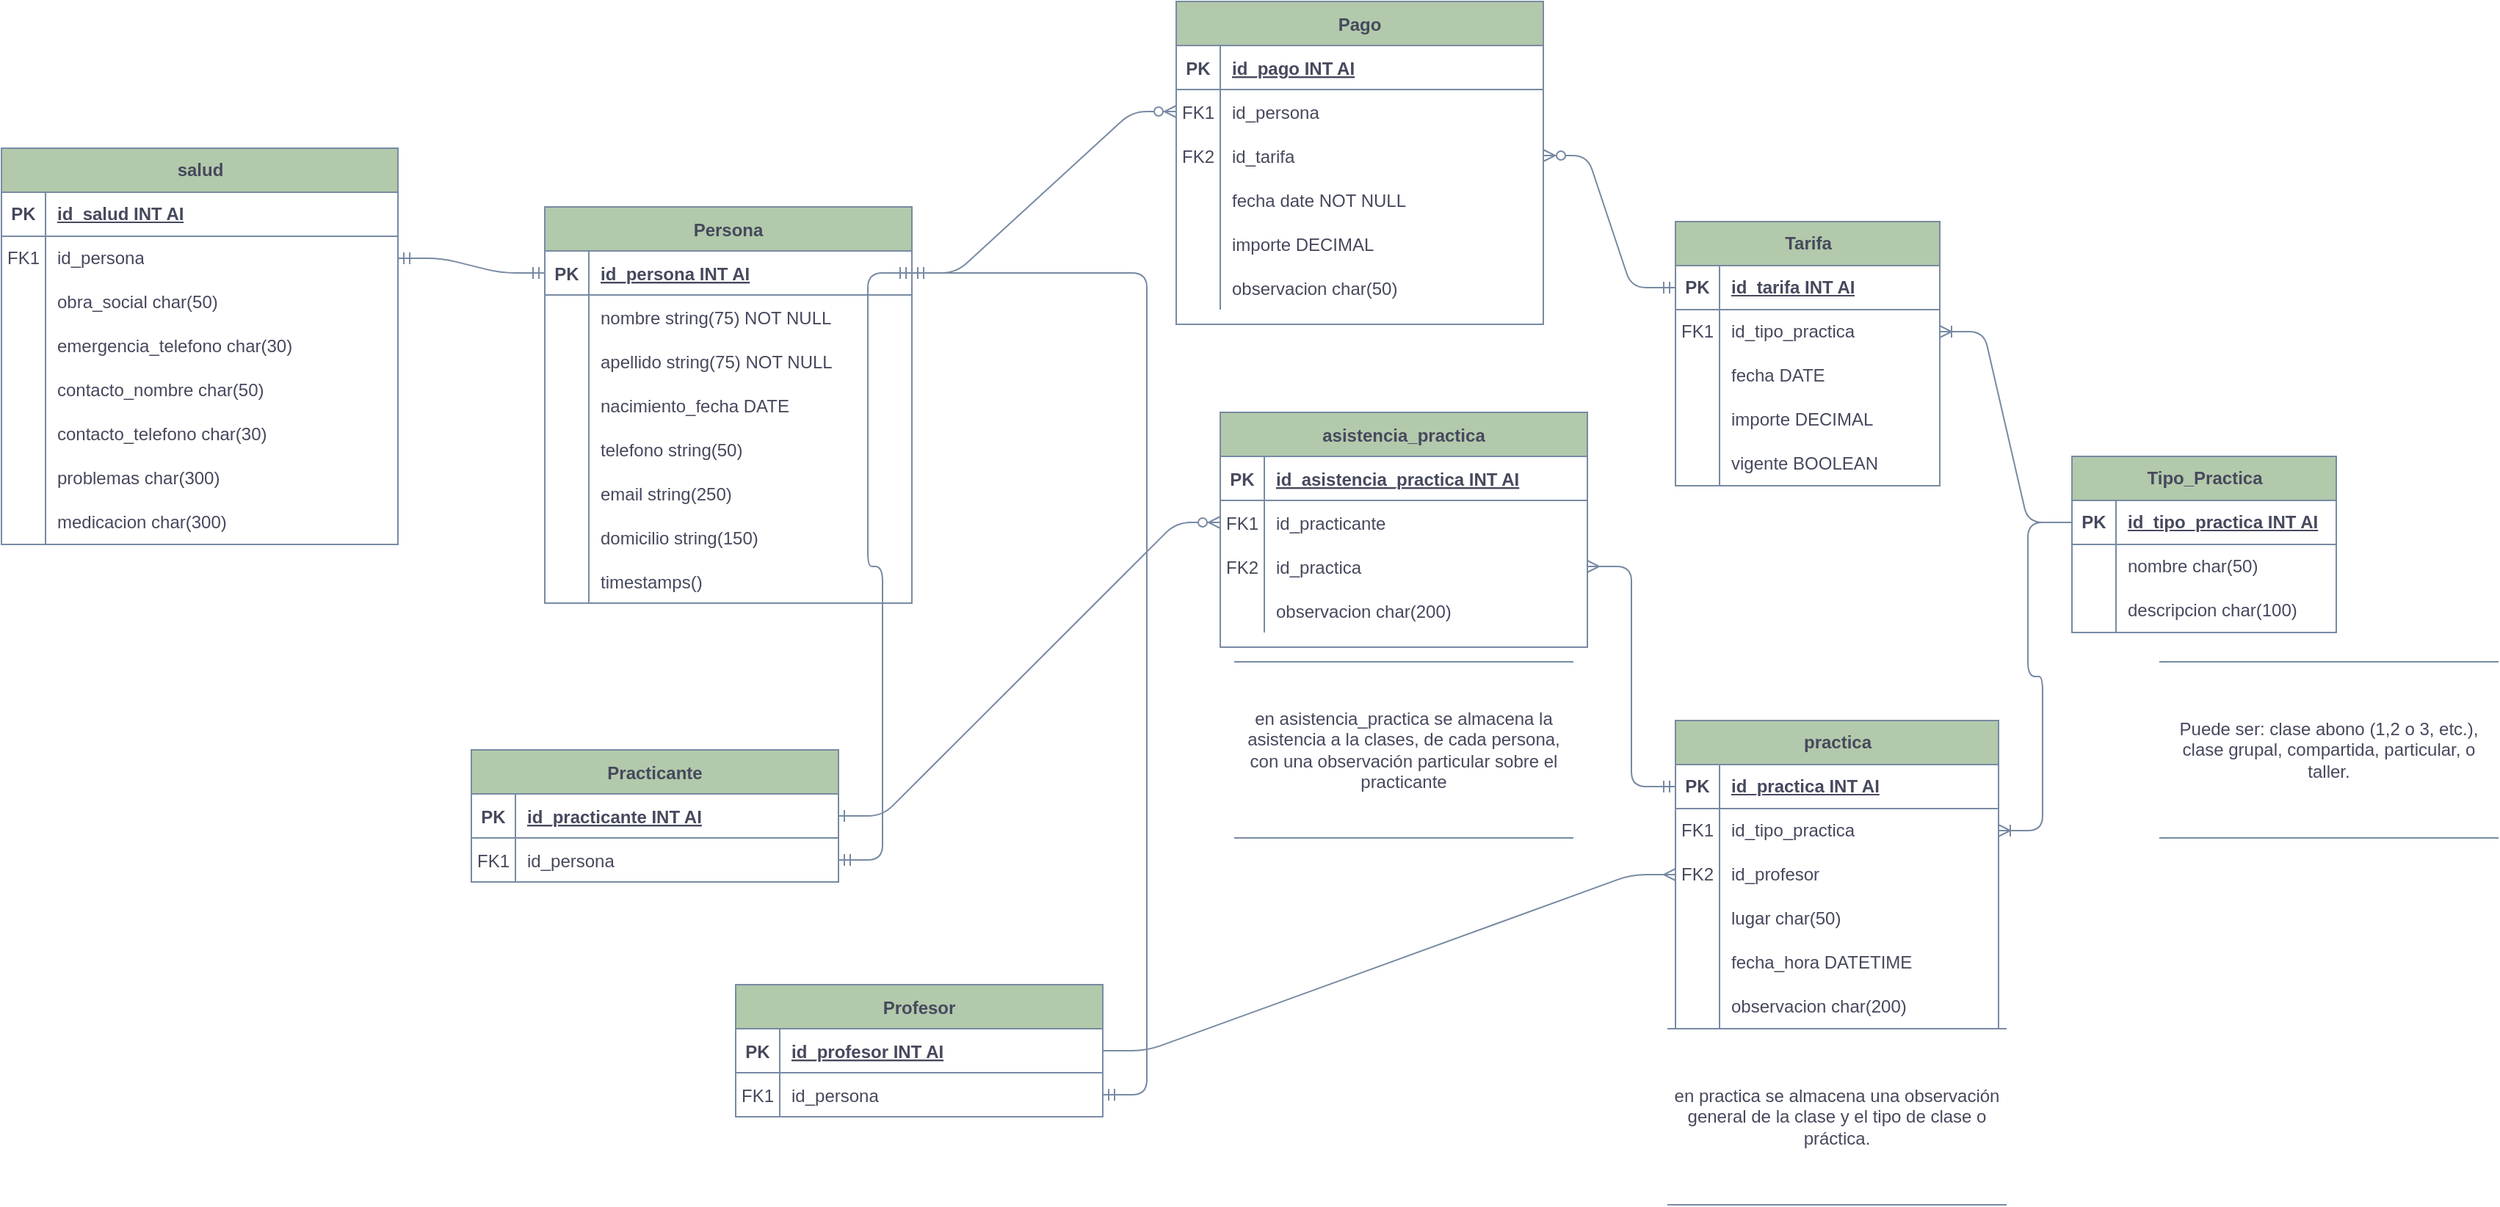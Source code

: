 <mxfile version="24.7.4">
  <diagram name="Page-1" id="lLLKsgshNtCd9Sgo1Aam">
    <mxGraphModel dx="794" dy="686" grid="1" gridSize="10" guides="1" tooltips="1" connect="1" arrows="1" fold="1" page="1" pageScale="1" pageWidth="827" pageHeight="1169" math="0" shadow="0">
      <root>
        <mxCell id="0" />
        <mxCell id="1" parent="0" />
        <mxCell id="zrgPgJ_Zq0FAFuLVfWA_-1" value="" style="edgeStyle=entityRelationEdgeStyle;endArrow=ERzeroToMany;startArrow=ERone;endFill=1;startFill=0;labelBackgroundColor=none;strokeColor=#788AA3;fontColor=default;" parent="1" source="zrgPgJ_Zq0FAFuLVfWA_-23" target="zrgPgJ_Zq0FAFuLVfWA_-7" edge="1">
          <mxGeometry width="100" height="100" relative="1" as="geometry">
            <mxPoint x="1040" y="730" as="sourcePoint" />
            <mxPoint x="1140" y="630" as="targetPoint" />
          </mxGeometry>
        </mxCell>
        <mxCell id="zrgPgJ_Zq0FAFuLVfWA_-2" value="" style="edgeStyle=entityRelationEdgeStyle;endArrow=ERzeroToMany;startArrow=ERone;endFill=1;startFill=0;exitX=1;exitY=0.5;exitDx=0;exitDy=0;entryX=0;entryY=0.5;entryDx=0;entryDy=0;labelBackgroundColor=none;strokeColor=#788AA3;fontColor=default;" parent="1" source="zrgPgJ_Zq0FAFuLVfWA_-136" target="zrgPgJ_Zq0FAFuLVfWA_-111" edge="1">
          <mxGeometry width="100" height="100" relative="1" as="geometry">
            <mxPoint x="1070" y="220" as="sourcePoint" />
            <mxPoint x="1160" y="215" as="targetPoint" />
          </mxGeometry>
        </mxCell>
        <mxCell id="zrgPgJ_Zq0FAFuLVfWA_-3" value="Pago" style="shape=table;startSize=30;container=1;collapsible=1;childLayout=tableLayout;fixedRows=1;rowLines=0;fontStyle=1;align=center;resizeLast=1;labelBackgroundColor=none;fillColor=#B2C9AB;strokeColor=#788AA3;fontColor=#46495D;" parent="1" vertex="1">
          <mxGeometry x="840" y="40" width="250" height="220" as="geometry" />
        </mxCell>
        <mxCell id="zrgPgJ_Zq0FAFuLVfWA_-4" value="" style="shape=partialRectangle;collapsible=0;dropTarget=0;pointerEvents=0;fillColor=none;points=[[0,0.5],[1,0.5]];portConstraint=eastwest;top=0;left=0;right=0;bottom=1;labelBackgroundColor=none;strokeColor=#788AA3;fontColor=#46495D;" parent="zrgPgJ_Zq0FAFuLVfWA_-3" vertex="1">
          <mxGeometry y="30" width="250" height="30" as="geometry" />
        </mxCell>
        <mxCell id="zrgPgJ_Zq0FAFuLVfWA_-5" value="PK" style="shape=partialRectangle;overflow=hidden;connectable=0;fillColor=none;top=0;left=0;bottom=0;right=0;fontStyle=1;labelBackgroundColor=none;strokeColor=#788AA3;fontColor=#46495D;" parent="zrgPgJ_Zq0FAFuLVfWA_-4" vertex="1">
          <mxGeometry width="30" height="30" as="geometry">
            <mxRectangle width="30" height="30" as="alternateBounds" />
          </mxGeometry>
        </mxCell>
        <mxCell id="zrgPgJ_Zq0FAFuLVfWA_-6" value="id_pago INT AI" style="shape=partialRectangle;overflow=hidden;connectable=0;fillColor=none;top=0;left=0;bottom=0;right=0;align=left;spacingLeft=6;fontStyle=5;labelBackgroundColor=none;strokeColor=#788AA3;fontColor=#46495D;" parent="zrgPgJ_Zq0FAFuLVfWA_-4" vertex="1">
          <mxGeometry x="30" width="220" height="30" as="geometry">
            <mxRectangle width="220" height="30" as="alternateBounds" />
          </mxGeometry>
        </mxCell>
        <mxCell id="zrgPgJ_Zq0FAFuLVfWA_-7" value="" style="shape=partialRectangle;collapsible=0;dropTarget=0;pointerEvents=0;fillColor=none;points=[[0,0.5],[1,0.5]];portConstraint=eastwest;top=0;left=0;right=0;bottom=0;labelBackgroundColor=none;strokeColor=#788AA3;fontColor=#46495D;" parent="zrgPgJ_Zq0FAFuLVfWA_-3" vertex="1">
          <mxGeometry y="60" width="250" height="30" as="geometry" />
        </mxCell>
        <mxCell id="zrgPgJ_Zq0FAFuLVfWA_-8" value="FK1" style="shape=partialRectangle;overflow=hidden;connectable=0;fillColor=none;top=0;left=0;bottom=0;right=0;labelBackgroundColor=none;strokeColor=#788AA3;fontColor=#46495D;" parent="zrgPgJ_Zq0FAFuLVfWA_-7" vertex="1">
          <mxGeometry width="30" height="30" as="geometry">
            <mxRectangle width="30" height="30" as="alternateBounds" />
          </mxGeometry>
        </mxCell>
        <mxCell id="zrgPgJ_Zq0FAFuLVfWA_-9" value="id_persona" style="shape=partialRectangle;overflow=hidden;connectable=0;fillColor=none;top=0;left=0;bottom=0;right=0;align=left;spacingLeft=6;labelBackgroundColor=none;strokeColor=#788AA3;fontColor=#46495D;" parent="zrgPgJ_Zq0FAFuLVfWA_-7" vertex="1">
          <mxGeometry x="30" width="220" height="30" as="geometry">
            <mxRectangle width="220" height="30" as="alternateBounds" />
          </mxGeometry>
        </mxCell>
        <mxCell id="zrgPgJ_Zq0FAFuLVfWA_-10" style="shape=partialRectangle;collapsible=0;dropTarget=0;pointerEvents=0;fillColor=none;points=[[0,0.5],[1,0.5]];portConstraint=eastwest;top=0;left=0;right=0;bottom=0;labelBackgroundColor=none;strokeColor=#788AA3;fontColor=#46495D;" parent="zrgPgJ_Zq0FAFuLVfWA_-3" vertex="1">
          <mxGeometry y="90" width="250" height="30" as="geometry" />
        </mxCell>
        <mxCell id="zrgPgJ_Zq0FAFuLVfWA_-11" value="FK2" style="shape=partialRectangle;overflow=hidden;connectable=0;fillColor=none;top=0;left=0;bottom=0;right=0;labelBackgroundColor=none;strokeColor=#788AA3;fontColor=#46495D;" parent="zrgPgJ_Zq0FAFuLVfWA_-10" vertex="1">
          <mxGeometry width="30" height="30" as="geometry">
            <mxRectangle width="30" height="30" as="alternateBounds" />
          </mxGeometry>
        </mxCell>
        <mxCell id="zrgPgJ_Zq0FAFuLVfWA_-12" value="id_tarifa" style="shape=partialRectangle;overflow=hidden;connectable=0;fillColor=none;top=0;left=0;bottom=0;right=0;align=left;spacingLeft=6;labelBackgroundColor=none;strokeColor=#788AA3;fontColor=#46495D;" parent="zrgPgJ_Zq0FAFuLVfWA_-10" vertex="1">
          <mxGeometry x="30" width="220" height="30" as="geometry">
            <mxRectangle width="220" height="30" as="alternateBounds" />
          </mxGeometry>
        </mxCell>
        <mxCell id="zrgPgJ_Zq0FAFuLVfWA_-13" value="" style="shape=partialRectangle;collapsible=0;dropTarget=0;pointerEvents=0;fillColor=none;points=[[0,0.5],[1,0.5]];portConstraint=eastwest;top=0;left=0;right=0;bottom=0;labelBackgroundColor=none;strokeColor=#788AA3;fontColor=#46495D;" parent="zrgPgJ_Zq0FAFuLVfWA_-3" vertex="1">
          <mxGeometry y="120" width="250" height="30" as="geometry" />
        </mxCell>
        <mxCell id="zrgPgJ_Zq0FAFuLVfWA_-14" value="" style="shape=partialRectangle;overflow=hidden;connectable=0;fillColor=none;top=0;left=0;bottom=0;right=0;labelBackgroundColor=none;strokeColor=#788AA3;fontColor=#46495D;" parent="zrgPgJ_Zq0FAFuLVfWA_-13" vertex="1">
          <mxGeometry width="30" height="30" as="geometry">
            <mxRectangle width="30" height="30" as="alternateBounds" />
          </mxGeometry>
        </mxCell>
        <mxCell id="zrgPgJ_Zq0FAFuLVfWA_-15" value="fecha date NOT NULL" style="shape=partialRectangle;overflow=hidden;connectable=0;fillColor=none;top=0;left=0;bottom=0;right=0;align=left;spacingLeft=6;labelBackgroundColor=none;strokeColor=#788AA3;fontColor=#46495D;" parent="zrgPgJ_Zq0FAFuLVfWA_-13" vertex="1">
          <mxGeometry x="30" width="220" height="30" as="geometry">
            <mxRectangle width="220" height="30" as="alternateBounds" />
          </mxGeometry>
        </mxCell>
        <mxCell id="zrgPgJ_Zq0FAFuLVfWA_-16" style="shape=partialRectangle;collapsible=0;dropTarget=0;pointerEvents=0;fillColor=none;points=[[0,0.5],[1,0.5]];portConstraint=eastwest;top=0;left=0;right=0;bottom=0;labelBackgroundColor=none;strokeColor=#788AA3;fontColor=#46495D;" parent="zrgPgJ_Zq0FAFuLVfWA_-3" vertex="1">
          <mxGeometry y="150" width="250" height="30" as="geometry" />
        </mxCell>
        <mxCell id="zrgPgJ_Zq0FAFuLVfWA_-17" style="shape=partialRectangle;overflow=hidden;connectable=0;fillColor=none;top=0;left=0;bottom=0;right=0;labelBackgroundColor=none;strokeColor=#788AA3;fontColor=#46495D;" parent="zrgPgJ_Zq0FAFuLVfWA_-16" vertex="1">
          <mxGeometry width="30" height="30" as="geometry">
            <mxRectangle width="30" height="30" as="alternateBounds" />
          </mxGeometry>
        </mxCell>
        <mxCell id="zrgPgJ_Zq0FAFuLVfWA_-18" value="importe DECIMAL" style="shape=partialRectangle;overflow=hidden;connectable=0;fillColor=none;top=0;left=0;bottom=0;right=0;align=left;spacingLeft=6;labelBackgroundColor=none;strokeColor=#788AA3;fontColor=#46495D;" parent="zrgPgJ_Zq0FAFuLVfWA_-16" vertex="1">
          <mxGeometry x="30" width="220" height="30" as="geometry">
            <mxRectangle width="220" height="30" as="alternateBounds" />
          </mxGeometry>
        </mxCell>
        <mxCell id="zrgPgJ_Zq0FAFuLVfWA_-19" style="shape=partialRectangle;collapsible=0;dropTarget=0;pointerEvents=0;fillColor=none;points=[[0,0.5],[1,0.5]];portConstraint=eastwest;top=0;left=0;right=0;bottom=0;labelBackgroundColor=none;strokeColor=#788AA3;fontColor=#46495D;" parent="zrgPgJ_Zq0FAFuLVfWA_-3" vertex="1">
          <mxGeometry y="180" width="250" height="30" as="geometry" />
        </mxCell>
        <mxCell id="zrgPgJ_Zq0FAFuLVfWA_-20" style="shape=partialRectangle;overflow=hidden;connectable=0;fillColor=none;top=0;left=0;bottom=0;right=0;labelBackgroundColor=none;strokeColor=#788AA3;fontColor=#46495D;" parent="zrgPgJ_Zq0FAFuLVfWA_-19" vertex="1">
          <mxGeometry width="30" height="30" as="geometry">
            <mxRectangle width="30" height="30" as="alternateBounds" />
          </mxGeometry>
        </mxCell>
        <mxCell id="zrgPgJ_Zq0FAFuLVfWA_-21" value="observacion char(50)" style="shape=partialRectangle;overflow=hidden;connectable=0;fillColor=none;top=0;left=0;bottom=0;right=0;align=left;spacingLeft=6;labelBackgroundColor=none;strokeColor=#788AA3;fontColor=#46495D;" parent="zrgPgJ_Zq0FAFuLVfWA_-19" vertex="1">
          <mxGeometry x="30" width="220" height="30" as="geometry">
            <mxRectangle width="220" height="30" as="alternateBounds" />
          </mxGeometry>
        </mxCell>
        <mxCell id="zrgPgJ_Zq0FAFuLVfWA_-22" value="Persona" style="shape=table;startSize=30;container=1;collapsible=1;childLayout=tableLayout;fixedRows=1;rowLines=0;fontStyle=1;align=center;resizeLast=1;labelBackgroundColor=none;fillColor=#B2C9AB;strokeColor=#788AA3;fontColor=#46495D;" parent="1" vertex="1">
          <mxGeometry x="410" y="180" width="250" height="270" as="geometry" />
        </mxCell>
        <mxCell id="zrgPgJ_Zq0FAFuLVfWA_-23" value="" style="shape=partialRectangle;collapsible=0;dropTarget=0;pointerEvents=0;fillColor=none;points=[[0,0.5],[1,0.5]];portConstraint=eastwest;top=0;left=0;right=0;bottom=1;labelBackgroundColor=none;strokeColor=#788AA3;fontColor=#46495D;" parent="zrgPgJ_Zq0FAFuLVfWA_-22" vertex="1">
          <mxGeometry y="30" width="250" height="30" as="geometry" />
        </mxCell>
        <mxCell id="zrgPgJ_Zq0FAFuLVfWA_-24" value="PK" style="shape=partialRectangle;overflow=hidden;connectable=0;fillColor=none;top=0;left=0;bottom=0;right=0;fontStyle=1;labelBackgroundColor=none;strokeColor=#788AA3;fontColor=#46495D;" parent="zrgPgJ_Zq0FAFuLVfWA_-23" vertex="1">
          <mxGeometry width="30" height="30" as="geometry">
            <mxRectangle width="30" height="30" as="alternateBounds" />
          </mxGeometry>
        </mxCell>
        <mxCell id="zrgPgJ_Zq0FAFuLVfWA_-25" value="id_persona INT AI" style="shape=partialRectangle;overflow=hidden;connectable=0;fillColor=none;top=0;left=0;bottom=0;right=0;align=left;spacingLeft=6;fontStyle=5;labelBackgroundColor=none;strokeColor=#788AA3;fontColor=#46495D;" parent="zrgPgJ_Zq0FAFuLVfWA_-23" vertex="1">
          <mxGeometry x="30" width="220" height="30" as="geometry">
            <mxRectangle width="220" height="30" as="alternateBounds" />
          </mxGeometry>
        </mxCell>
        <mxCell id="zrgPgJ_Zq0FAFuLVfWA_-26" value="" style="shape=partialRectangle;collapsible=0;dropTarget=0;pointerEvents=0;fillColor=none;points=[[0,0.5],[1,0.5]];portConstraint=eastwest;top=0;left=0;right=0;bottom=0;labelBackgroundColor=none;strokeColor=#788AA3;fontColor=#46495D;" parent="zrgPgJ_Zq0FAFuLVfWA_-22" vertex="1">
          <mxGeometry y="60" width="250" height="30" as="geometry" />
        </mxCell>
        <mxCell id="zrgPgJ_Zq0FAFuLVfWA_-27" value="" style="shape=partialRectangle;overflow=hidden;connectable=0;fillColor=none;top=0;left=0;bottom=0;right=0;labelBackgroundColor=none;strokeColor=#788AA3;fontColor=#46495D;" parent="zrgPgJ_Zq0FAFuLVfWA_-26" vertex="1">
          <mxGeometry width="30" height="30" as="geometry">
            <mxRectangle width="30" height="30" as="alternateBounds" />
          </mxGeometry>
        </mxCell>
        <mxCell id="zrgPgJ_Zq0FAFuLVfWA_-28" value="nombre string(75) NOT NULL" style="shape=partialRectangle;overflow=hidden;connectable=0;fillColor=none;top=0;left=0;bottom=0;right=0;align=left;spacingLeft=6;rowspan=1;labelBackgroundColor=none;strokeColor=#788AA3;fontColor=#46495D;" parent="zrgPgJ_Zq0FAFuLVfWA_-26" vertex="1">
          <mxGeometry x="30" width="220" height="30" as="geometry">
            <mxRectangle width="220" height="30" as="alternateBounds" />
          </mxGeometry>
        </mxCell>
        <mxCell id="zrgPgJ_Zq0FAFuLVfWA_-29" style="shape=partialRectangle;collapsible=0;dropTarget=0;pointerEvents=0;fillColor=none;points=[[0,0.5],[1,0.5]];portConstraint=eastwest;top=0;left=0;right=0;bottom=0;labelBackgroundColor=none;strokeColor=#788AA3;fontColor=#46495D;" parent="zrgPgJ_Zq0FAFuLVfWA_-22" vertex="1">
          <mxGeometry y="90" width="250" height="30" as="geometry" />
        </mxCell>
        <mxCell id="zrgPgJ_Zq0FAFuLVfWA_-30" style="shape=partialRectangle;overflow=hidden;connectable=0;fillColor=none;top=0;left=0;bottom=0;right=0;labelBackgroundColor=none;strokeColor=#788AA3;fontColor=#46495D;" parent="zrgPgJ_Zq0FAFuLVfWA_-29" vertex="1">
          <mxGeometry width="30" height="30" as="geometry">
            <mxRectangle width="30" height="30" as="alternateBounds" />
          </mxGeometry>
        </mxCell>
        <mxCell id="zrgPgJ_Zq0FAFuLVfWA_-31" value="apellido string(75) NOT NULL" style="shape=partialRectangle;overflow=hidden;connectable=0;fillColor=none;top=0;left=0;bottom=0;right=0;align=left;spacingLeft=6;labelBackgroundColor=none;strokeColor=#788AA3;fontColor=#46495D;" parent="zrgPgJ_Zq0FAFuLVfWA_-29" vertex="1">
          <mxGeometry x="30" width="220" height="30" as="geometry">
            <mxRectangle width="220" height="30" as="alternateBounds" />
          </mxGeometry>
        </mxCell>
        <mxCell id="zrgPgJ_Zq0FAFuLVfWA_-32" style="shape=partialRectangle;collapsible=0;dropTarget=0;pointerEvents=0;fillColor=none;points=[[0,0.5],[1,0.5]];portConstraint=eastwest;top=0;left=0;right=0;bottom=0;labelBackgroundColor=none;strokeColor=#788AA3;fontColor=#46495D;" parent="zrgPgJ_Zq0FAFuLVfWA_-22" vertex="1">
          <mxGeometry y="120" width="250" height="30" as="geometry" />
        </mxCell>
        <mxCell id="zrgPgJ_Zq0FAFuLVfWA_-33" style="shape=partialRectangle;overflow=hidden;connectable=0;fillColor=none;top=0;left=0;bottom=0;right=0;labelBackgroundColor=none;strokeColor=#788AA3;fontColor=#46495D;" parent="zrgPgJ_Zq0FAFuLVfWA_-32" vertex="1">
          <mxGeometry width="30" height="30" as="geometry">
            <mxRectangle width="30" height="30" as="alternateBounds" />
          </mxGeometry>
        </mxCell>
        <mxCell id="zrgPgJ_Zq0FAFuLVfWA_-34" value="nacimiento_fecha DATE" style="shape=partialRectangle;overflow=hidden;connectable=0;fillColor=none;top=0;left=0;bottom=0;right=0;align=left;spacingLeft=6;labelBackgroundColor=none;strokeColor=#788AA3;fontColor=#46495D;" parent="zrgPgJ_Zq0FAFuLVfWA_-32" vertex="1">
          <mxGeometry x="30" width="220" height="30" as="geometry">
            <mxRectangle width="220" height="30" as="alternateBounds" />
          </mxGeometry>
        </mxCell>
        <mxCell id="zrgPgJ_Zq0FAFuLVfWA_-35" style="shape=partialRectangle;collapsible=0;dropTarget=0;pointerEvents=0;fillColor=none;points=[[0,0.5],[1,0.5]];portConstraint=eastwest;top=0;left=0;right=0;bottom=0;labelBackgroundColor=none;strokeColor=#788AA3;fontColor=#46495D;" parent="zrgPgJ_Zq0FAFuLVfWA_-22" vertex="1">
          <mxGeometry y="150" width="250" height="30" as="geometry" />
        </mxCell>
        <mxCell id="zrgPgJ_Zq0FAFuLVfWA_-36" style="shape=partialRectangle;overflow=hidden;connectable=0;fillColor=none;top=0;left=0;bottom=0;right=0;labelBackgroundColor=none;strokeColor=#788AA3;fontColor=#46495D;" parent="zrgPgJ_Zq0FAFuLVfWA_-35" vertex="1">
          <mxGeometry width="30" height="30" as="geometry">
            <mxRectangle width="30" height="30" as="alternateBounds" />
          </mxGeometry>
        </mxCell>
        <mxCell id="zrgPgJ_Zq0FAFuLVfWA_-37" value="telefono string(50)" style="shape=partialRectangle;overflow=hidden;connectable=0;fillColor=none;top=0;left=0;bottom=0;right=0;align=left;spacingLeft=6;labelBackgroundColor=none;strokeColor=#788AA3;fontColor=#46495D;" parent="zrgPgJ_Zq0FAFuLVfWA_-35" vertex="1">
          <mxGeometry x="30" width="220" height="30" as="geometry">
            <mxRectangle width="220" height="30" as="alternateBounds" />
          </mxGeometry>
        </mxCell>
        <mxCell id="zrgPgJ_Zq0FAFuLVfWA_-38" style="shape=partialRectangle;collapsible=0;dropTarget=0;pointerEvents=0;fillColor=none;points=[[0,0.5],[1,0.5]];portConstraint=eastwest;top=0;left=0;right=0;bottom=0;labelBackgroundColor=none;strokeColor=#788AA3;fontColor=#46495D;" parent="zrgPgJ_Zq0FAFuLVfWA_-22" vertex="1">
          <mxGeometry y="180" width="250" height="30" as="geometry" />
        </mxCell>
        <mxCell id="zrgPgJ_Zq0FAFuLVfWA_-39" style="shape=partialRectangle;overflow=hidden;connectable=0;fillColor=none;top=0;left=0;bottom=0;right=0;labelBackgroundColor=none;strokeColor=#788AA3;fontColor=#46495D;" parent="zrgPgJ_Zq0FAFuLVfWA_-38" vertex="1">
          <mxGeometry width="30" height="30" as="geometry">
            <mxRectangle width="30" height="30" as="alternateBounds" />
          </mxGeometry>
        </mxCell>
        <mxCell id="zrgPgJ_Zq0FAFuLVfWA_-40" value="email string(250)" style="shape=partialRectangle;overflow=hidden;connectable=0;fillColor=none;top=0;left=0;bottom=0;right=0;align=left;spacingLeft=6;labelBackgroundColor=none;strokeColor=#788AA3;fontColor=#46495D;" parent="zrgPgJ_Zq0FAFuLVfWA_-38" vertex="1">
          <mxGeometry x="30" width="220" height="30" as="geometry">
            <mxRectangle width="220" height="30" as="alternateBounds" />
          </mxGeometry>
        </mxCell>
        <mxCell id="zrgPgJ_Zq0FAFuLVfWA_-41" style="shape=partialRectangle;collapsible=0;dropTarget=0;pointerEvents=0;fillColor=none;points=[[0,0.5],[1,0.5]];portConstraint=eastwest;top=0;left=0;right=0;bottom=0;labelBackgroundColor=none;strokeColor=#788AA3;fontColor=#46495D;" parent="zrgPgJ_Zq0FAFuLVfWA_-22" vertex="1">
          <mxGeometry y="210" width="250" height="30" as="geometry" />
        </mxCell>
        <mxCell id="zrgPgJ_Zq0FAFuLVfWA_-42" style="shape=partialRectangle;overflow=hidden;connectable=0;fillColor=none;top=0;left=0;bottom=0;right=0;labelBackgroundColor=none;strokeColor=#788AA3;fontColor=#46495D;" parent="zrgPgJ_Zq0FAFuLVfWA_-41" vertex="1">
          <mxGeometry width="30" height="30" as="geometry">
            <mxRectangle width="30" height="30" as="alternateBounds" />
          </mxGeometry>
        </mxCell>
        <mxCell id="zrgPgJ_Zq0FAFuLVfWA_-43" value="domicilio string(150)" style="shape=partialRectangle;overflow=hidden;connectable=0;fillColor=none;top=0;left=0;bottom=0;right=0;align=left;spacingLeft=6;labelBackgroundColor=none;strokeColor=#788AA3;fontColor=#46495D;" parent="zrgPgJ_Zq0FAFuLVfWA_-41" vertex="1">
          <mxGeometry x="30" width="220" height="30" as="geometry">
            <mxRectangle width="220" height="30" as="alternateBounds" />
          </mxGeometry>
        </mxCell>
        <mxCell id="tRfT7Lp1npiJCWnX5Zi6-1" style="shape=partialRectangle;collapsible=0;dropTarget=0;pointerEvents=0;fillColor=none;points=[[0,0.5],[1,0.5]];portConstraint=eastwest;top=0;left=0;right=0;bottom=0;labelBackgroundColor=none;strokeColor=#788AA3;fontColor=#46495D;" vertex="1" parent="zrgPgJ_Zq0FAFuLVfWA_-22">
          <mxGeometry y="240" width="250" height="30" as="geometry" />
        </mxCell>
        <mxCell id="tRfT7Lp1npiJCWnX5Zi6-2" style="shape=partialRectangle;overflow=hidden;connectable=0;fillColor=none;top=0;left=0;bottom=0;right=0;labelBackgroundColor=none;strokeColor=#788AA3;fontColor=#46495D;" vertex="1" parent="tRfT7Lp1npiJCWnX5Zi6-1">
          <mxGeometry width="30" height="30" as="geometry">
            <mxRectangle width="30" height="30" as="alternateBounds" />
          </mxGeometry>
        </mxCell>
        <mxCell id="tRfT7Lp1npiJCWnX5Zi6-3" value="timestamps()" style="shape=partialRectangle;overflow=hidden;connectable=0;fillColor=none;top=0;left=0;bottom=0;right=0;align=left;spacingLeft=6;labelBackgroundColor=none;strokeColor=#788AA3;fontColor=#46495D;" vertex="1" parent="tRfT7Lp1npiJCWnX5Zi6-1">
          <mxGeometry x="30" width="220" height="30" as="geometry">
            <mxRectangle width="220" height="30" as="alternateBounds" />
          </mxGeometry>
        </mxCell>
        <mxCell id="zrgPgJ_Zq0FAFuLVfWA_-44" value="Tarifa" style="shape=table;startSize=30;container=1;collapsible=1;childLayout=tableLayout;fixedRows=1;rowLines=0;fontStyle=1;align=center;resizeLast=1;html=1;labelBackgroundColor=none;fillColor=#B2C9AB;strokeColor=#788AA3;fontColor=#46495D;" parent="1" vertex="1">
          <mxGeometry x="1180" y="190" width="180" height="180" as="geometry" />
        </mxCell>
        <mxCell id="zrgPgJ_Zq0FAFuLVfWA_-45" value="" style="shape=tableRow;horizontal=0;startSize=0;swimlaneHead=0;swimlaneBody=0;fillColor=none;collapsible=0;dropTarget=0;points=[[0,0.5],[1,0.5]];portConstraint=eastwest;top=0;left=0;right=0;bottom=1;labelBackgroundColor=none;strokeColor=#788AA3;fontColor=#46495D;" parent="zrgPgJ_Zq0FAFuLVfWA_-44" vertex="1">
          <mxGeometry y="30" width="180" height="30" as="geometry" />
        </mxCell>
        <mxCell id="zrgPgJ_Zq0FAFuLVfWA_-46" value="PK" style="shape=partialRectangle;connectable=0;fillColor=none;top=0;left=0;bottom=0;right=0;fontStyle=1;overflow=hidden;whiteSpace=wrap;html=1;labelBackgroundColor=none;strokeColor=#788AA3;fontColor=#46495D;" parent="zrgPgJ_Zq0FAFuLVfWA_-45" vertex="1">
          <mxGeometry width="30" height="30" as="geometry">
            <mxRectangle width="30" height="30" as="alternateBounds" />
          </mxGeometry>
        </mxCell>
        <mxCell id="zrgPgJ_Zq0FAFuLVfWA_-47" value="id_tarifa INT AI" style="shape=partialRectangle;connectable=0;fillColor=none;top=0;left=0;bottom=0;right=0;align=left;spacingLeft=6;fontStyle=5;overflow=hidden;whiteSpace=wrap;html=1;labelBackgroundColor=none;strokeColor=#788AA3;fontColor=#46495D;" parent="zrgPgJ_Zq0FAFuLVfWA_-45" vertex="1">
          <mxGeometry x="30" width="150" height="30" as="geometry">
            <mxRectangle width="150" height="30" as="alternateBounds" />
          </mxGeometry>
        </mxCell>
        <mxCell id="zrgPgJ_Zq0FAFuLVfWA_-48" style="shape=tableRow;horizontal=0;startSize=0;swimlaneHead=0;swimlaneBody=0;fillColor=none;collapsible=0;dropTarget=0;points=[[0,0.5],[1,0.5]];portConstraint=eastwest;top=0;left=0;right=0;bottom=0;labelBackgroundColor=none;strokeColor=#788AA3;fontColor=#46495D;" parent="zrgPgJ_Zq0FAFuLVfWA_-44" vertex="1">
          <mxGeometry y="60" width="180" height="30" as="geometry" />
        </mxCell>
        <mxCell id="zrgPgJ_Zq0FAFuLVfWA_-49" value="FK1" style="shape=partialRectangle;connectable=0;fillColor=none;top=0;left=0;bottom=0;right=0;editable=1;overflow=hidden;whiteSpace=wrap;html=1;labelBackgroundColor=none;strokeColor=#788AA3;fontColor=#46495D;" parent="zrgPgJ_Zq0FAFuLVfWA_-48" vertex="1">
          <mxGeometry width="30" height="30" as="geometry">
            <mxRectangle width="30" height="30" as="alternateBounds" />
          </mxGeometry>
        </mxCell>
        <mxCell id="zrgPgJ_Zq0FAFuLVfWA_-50" value="id_tipo_practica" style="shape=partialRectangle;connectable=0;fillColor=none;top=0;left=0;bottom=0;right=0;align=left;spacingLeft=6;overflow=hidden;whiteSpace=wrap;html=1;labelBackgroundColor=none;strokeColor=#788AA3;fontColor=#46495D;" parent="zrgPgJ_Zq0FAFuLVfWA_-48" vertex="1">
          <mxGeometry x="30" width="150" height="30" as="geometry">
            <mxRectangle width="150" height="30" as="alternateBounds" />
          </mxGeometry>
        </mxCell>
        <mxCell id="zrgPgJ_Zq0FAFuLVfWA_-51" value="" style="shape=tableRow;horizontal=0;startSize=0;swimlaneHead=0;swimlaneBody=0;fillColor=none;collapsible=0;dropTarget=0;points=[[0,0.5],[1,0.5]];portConstraint=eastwest;top=0;left=0;right=0;bottom=0;labelBackgroundColor=none;strokeColor=#788AA3;fontColor=#46495D;" parent="zrgPgJ_Zq0FAFuLVfWA_-44" vertex="1">
          <mxGeometry y="90" width="180" height="30" as="geometry" />
        </mxCell>
        <mxCell id="zrgPgJ_Zq0FAFuLVfWA_-52" value="" style="shape=partialRectangle;connectable=0;fillColor=none;top=0;left=0;bottom=0;right=0;editable=1;overflow=hidden;whiteSpace=wrap;html=1;labelBackgroundColor=none;strokeColor=#788AA3;fontColor=#46495D;" parent="zrgPgJ_Zq0FAFuLVfWA_-51" vertex="1">
          <mxGeometry width="30" height="30" as="geometry">
            <mxRectangle width="30" height="30" as="alternateBounds" />
          </mxGeometry>
        </mxCell>
        <mxCell id="zrgPgJ_Zq0FAFuLVfWA_-53" value="fecha DATE" style="shape=partialRectangle;connectable=0;fillColor=none;top=0;left=0;bottom=0;right=0;align=left;spacingLeft=6;overflow=hidden;whiteSpace=wrap;html=1;labelBackgroundColor=none;strokeColor=#788AA3;fontColor=#46495D;" parent="zrgPgJ_Zq0FAFuLVfWA_-51" vertex="1">
          <mxGeometry x="30" width="150" height="30" as="geometry">
            <mxRectangle width="150" height="30" as="alternateBounds" />
          </mxGeometry>
        </mxCell>
        <mxCell id="zrgPgJ_Zq0FAFuLVfWA_-54" value="" style="shape=tableRow;horizontal=0;startSize=0;swimlaneHead=0;swimlaneBody=0;fillColor=none;collapsible=0;dropTarget=0;points=[[0,0.5],[1,0.5]];portConstraint=eastwest;top=0;left=0;right=0;bottom=0;labelBackgroundColor=none;strokeColor=#788AA3;fontColor=#46495D;" parent="zrgPgJ_Zq0FAFuLVfWA_-44" vertex="1">
          <mxGeometry y="120" width="180" height="30" as="geometry" />
        </mxCell>
        <mxCell id="zrgPgJ_Zq0FAFuLVfWA_-55" value="" style="shape=partialRectangle;connectable=0;fillColor=none;top=0;left=0;bottom=0;right=0;editable=1;overflow=hidden;whiteSpace=wrap;html=1;labelBackgroundColor=none;strokeColor=#788AA3;fontColor=#46495D;" parent="zrgPgJ_Zq0FAFuLVfWA_-54" vertex="1">
          <mxGeometry width="30" height="30" as="geometry">
            <mxRectangle width="30" height="30" as="alternateBounds" />
          </mxGeometry>
        </mxCell>
        <mxCell id="zrgPgJ_Zq0FAFuLVfWA_-56" value="importe DECIMAL" style="shape=partialRectangle;connectable=0;fillColor=none;top=0;left=0;bottom=0;right=0;align=left;spacingLeft=6;overflow=hidden;whiteSpace=wrap;html=1;labelBackgroundColor=none;strokeColor=#788AA3;fontColor=#46495D;" parent="zrgPgJ_Zq0FAFuLVfWA_-54" vertex="1">
          <mxGeometry x="30" width="150" height="30" as="geometry">
            <mxRectangle width="150" height="30" as="alternateBounds" />
          </mxGeometry>
        </mxCell>
        <mxCell id="zrgPgJ_Zq0FAFuLVfWA_-57" style="shape=tableRow;horizontal=0;startSize=0;swimlaneHead=0;swimlaneBody=0;fillColor=none;collapsible=0;dropTarget=0;points=[[0,0.5],[1,0.5]];portConstraint=eastwest;top=0;left=0;right=0;bottom=0;labelBackgroundColor=none;strokeColor=#788AA3;fontColor=#46495D;" parent="zrgPgJ_Zq0FAFuLVfWA_-44" vertex="1">
          <mxGeometry y="150" width="180" height="30" as="geometry" />
        </mxCell>
        <mxCell id="zrgPgJ_Zq0FAFuLVfWA_-58" style="shape=partialRectangle;connectable=0;fillColor=none;top=0;left=0;bottom=0;right=0;editable=1;overflow=hidden;whiteSpace=wrap;html=1;labelBackgroundColor=none;strokeColor=#788AA3;fontColor=#46495D;" parent="zrgPgJ_Zq0FAFuLVfWA_-57" vertex="1">
          <mxGeometry width="30" height="30" as="geometry">
            <mxRectangle width="30" height="30" as="alternateBounds" />
          </mxGeometry>
        </mxCell>
        <mxCell id="zrgPgJ_Zq0FAFuLVfWA_-59" value="vigente BOOLEAN" style="shape=partialRectangle;connectable=0;fillColor=none;top=0;left=0;bottom=0;right=0;align=left;spacingLeft=6;overflow=hidden;whiteSpace=wrap;html=1;labelBackgroundColor=none;strokeColor=#788AA3;fontColor=#46495D;" parent="zrgPgJ_Zq0FAFuLVfWA_-57" vertex="1">
          <mxGeometry x="30" width="150" height="30" as="geometry">
            <mxRectangle width="150" height="30" as="alternateBounds" />
          </mxGeometry>
        </mxCell>
        <mxCell id="zrgPgJ_Zq0FAFuLVfWA_-60" value="salud" style="shape=table;startSize=30;container=1;collapsible=1;childLayout=tableLayout;fixedRows=1;rowLines=0;fontStyle=1;align=center;resizeLast=1;html=1;labelBackgroundColor=none;fillColor=#B2C9AB;strokeColor=#788AA3;fontColor=#46495D;" parent="1" vertex="1">
          <mxGeometry x="40" y="140" width="270" height="270" as="geometry" />
        </mxCell>
        <mxCell id="zrgPgJ_Zq0FAFuLVfWA_-61" value="" style="shape=tableRow;horizontal=0;startSize=0;swimlaneHead=0;swimlaneBody=0;fillColor=none;collapsible=0;dropTarget=0;points=[[0,0.5],[1,0.5]];portConstraint=eastwest;top=0;left=0;right=0;bottom=1;labelBackgroundColor=none;strokeColor=#788AA3;fontColor=#46495D;" parent="zrgPgJ_Zq0FAFuLVfWA_-60" vertex="1">
          <mxGeometry y="30" width="270" height="30" as="geometry" />
        </mxCell>
        <mxCell id="zrgPgJ_Zq0FAFuLVfWA_-62" value="PK" style="shape=partialRectangle;connectable=0;fillColor=none;top=0;left=0;bottom=0;right=0;fontStyle=1;overflow=hidden;whiteSpace=wrap;html=1;labelBackgroundColor=none;strokeColor=#788AA3;fontColor=#46495D;" parent="zrgPgJ_Zq0FAFuLVfWA_-61" vertex="1">
          <mxGeometry width="30" height="30" as="geometry">
            <mxRectangle width="30" height="30" as="alternateBounds" />
          </mxGeometry>
        </mxCell>
        <mxCell id="zrgPgJ_Zq0FAFuLVfWA_-63" value="id_salud INT AI" style="shape=partialRectangle;connectable=0;fillColor=none;top=0;left=0;bottom=0;right=0;align=left;spacingLeft=6;fontStyle=5;overflow=hidden;whiteSpace=wrap;html=1;labelBackgroundColor=none;strokeColor=#788AA3;fontColor=#46495D;" parent="zrgPgJ_Zq0FAFuLVfWA_-61" vertex="1">
          <mxGeometry x="30" width="240" height="30" as="geometry">
            <mxRectangle width="240" height="30" as="alternateBounds" />
          </mxGeometry>
        </mxCell>
        <mxCell id="zrgPgJ_Zq0FAFuLVfWA_-64" value="" style="shape=tableRow;horizontal=0;startSize=0;swimlaneHead=0;swimlaneBody=0;fillColor=none;collapsible=0;dropTarget=0;points=[[0,0.5],[1,0.5]];portConstraint=eastwest;top=0;left=0;right=0;bottom=0;labelBackgroundColor=none;strokeColor=#788AA3;fontColor=#46495D;" parent="zrgPgJ_Zq0FAFuLVfWA_-60" vertex="1">
          <mxGeometry y="60" width="270" height="30" as="geometry" />
        </mxCell>
        <mxCell id="zrgPgJ_Zq0FAFuLVfWA_-65" value="FK1" style="shape=partialRectangle;connectable=0;fillColor=none;top=0;left=0;bottom=0;right=0;editable=1;overflow=hidden;whiteSpace=wrap;html=1;labelBackgroundColor=none;strokeColor=#788AA3;fontColor=#46495D;" parent="zrgPgJ_Zq0FAFuLVfWA_-64" vertex="1">
          <mxGeometry width="30" height="30" as="geometry">
            <mxRectangle width="30" height="30" as="alternateBounds" />
          </mxGeometry>
        </mxCell>
        <mxCell id="zrgPgJ_Zq0FAFuLVfWA_-66" value="id_persona" style="shape=partialRectangle;connectable=0;fillColor=none;top=0;left=0;bottom=0;right=0;align=left;spacingLeft=6;overflow=hidden;whiteSpace=wrap;html=1;labelBackgroundColor=none;strokeColor=#788AA3;fontColor=#46495D;" parent="zrgPgJ_Zq0FAFuLVfWA_-64" vertex="1">
          <mxGeometry x="30" width="240" height="30" as="geometry">
            <mxRectangle width="240" height="30" as="alternateBounds" />
          </mxGeometry>
        </mxCell>
        <mxCell id="zrgPgJ_Zq0FAFuLVfWA_-67" value="" style="shape=tableRow;horizontal=0;startSize=0;swimlaneHead=0;swimlaneBody=0;fillColor=none;collapsible=0;dropTarget=0;points=[[0,0.5],[1,0.5]];portConstraint=eastwest;top=0;left=0;right=0;bottom=0;labelBackgroundColor=none;strokeColor=#788AA3;fontColor=#46495D;" parent="zrgPgJ_Zq0FAFuLVfWA_-60" vertex="1">
          <mxGeometry y="90" width="270" height="30" as="geometry" />
        </mxCell>
        <mxCell id="zrgPgJ_Zq0FAFuLVfWA_-68" value="" style="shape=partialRectangle;connectable=0;fillColor=none;top=0;left=0;bottom=0;right=0;editable=1;overflow=hidden;whiteSpace=wrap;html=1;labelBackgroundColor=none;strokeColor=#788AA3;fontColor=#46495D;" parent="zrgPgJ_Zq0FAFuLVfWA_-67" vertex="1">
          <mxGeometry width="30" height="30" as="geometry">
            <mxRectangle width="30" height="30" as="alternateBounds" />
          </mxGeometry>
        </mxCell>
        <mxCell id="zrgPgJ_Zq0FAFuLVfWA_-69" value="obra_social char(50)" style="shape=partialRectangle;connectable=0;fillColor=none;top=0;left=0;bottom=0;right=0;align=left;spacingLeft=6;overflow=hidden;whiteSpace=wrap;html=1;labelBackgroundColor=none;strokeColor=#788AA3;fontColor=#46495D;" parent="zrgPgJ_Zq0FAFuLVfWA_-67" vertex="1">
          <mxGeometry x="30" width="240" height="30" as="geometry">
            <mxRectangle width="240" height="30" as="alternateBounds" />
          </mxGeometry>
        </mxCell>
        <mxCell id="zrgPgJ_Zq0FAFuLVfWA_-70" style="shape=tableRow;horizontal=0;startSize=0;swimlaneHead=0;swimlaneBody=0;fillColor=none;collapsible=0;dropTarget=0;points=[[0,0.5],[1,0.5]];portConstraint=eastwest;top=0;left=0;right=0;bottom=0;labelBackgroundColor=none;strokeColor=#788AA3;fontColor=#46495D;" parent="zrgPgJ_Zq0FAFuLVfWA_-60" vertex="1">
          <mxGeometry y="120" width="270" height="30" as="geometry" />
        </mxCell>
        <mxCell id="zrgPgJ_Zq0FAFuLVfWA_-71" style="shape=partialRectangle;connectable=0;fillColor=none;top=0;left=0;bottom=0;right=0;editable=1;overflow=hidden;whiteSpace=wrap;html=1;labelBackgroundColor=none;strokeColor=#788AA3;fontColor=#46495D;" parent="zrgPgJ_Zq0FAFuLVfWA_-70" vertex="1">
          <mxGeometry width="30" height="30" as="geometry">
            <mxRectangle width="30" height="30" as="alternateBounds" />
          </mxGeometry>
        </mxCell>
        <mxCell id="zrgPgJ_Zq0FAFuLVfWA_-72" value="emergencia_telefono char(30)" style="shape=partialRectangle;connectable=0;fillColor=none;top=0;left=0;bottom=0;right=0;align=left;spacingLeft=6;overflow=hidden;whiteSpace=wrap;html=1;labelBackgroundColor=none;strokeColor=#788AA3;fontColor=#46495D;" parent="zrgPgJ_Zq0FAFuLVfWA_-70" vertex="1">
          <mxGeometry x="30" width="240" height="30" as="geometry">
            <mxRectangle width="240" height="30" as="alternateBounds" />
          </mxGeometry>
        </mxCell>
        <mxCell id="zrgPgJ_Zq0FAFuLVfWA_-73" value="" style="shape=tableRow;horizontal=0;startSize=0;swimlaneHead=0;swimlaneBody=0;fillColor=none;collapsible=0;dropTarget=0;points=[[0,0.5],[1,0.5]];portConstraint=eastwest;top=0;left=0;right=0;bottom=0;labelBackgroundColor=none;strokeColor=#788AA3;fontColor=#46495D;" parent="zrgPgJ_Zq0FAFuLVfWA_-60" vertex="1">
          <mxGeometry y="150" width="270" height="30" as="geometry" />
        </mxCell>
        <mxCell id="zrgPgJ_Zq0FAFuLVfWA_-74" value="" style="shape=partialRectangle;connectable=0;fillColor=none;top=0;left=0;bottom=0;right=0;editable=1;overflow=hidden;whiteSpace=wrap;html=1;labelBackgroundColor=none;strokeColor=#788AA3;fontColor=#46495D;" parent="zrgPgJ_Zq0FAFuLVfWA_-73" vertex="1">
          <mxGeometry width="30" height="30" as="geometry">
            <mxRectangle width="30" height="30" as="alternateBounds" />
          </mxGeometry>
        </mxCell>
        <mxCell id="zrgPgJ_Zq0FAFuLVfWA_-75" value="contacto_nombre char(50)" style="shape=partialRectangle;connectable=0;fillColor=none;top=0;left=0;bottom=0;right=0;align=left;spacingLeft=6;overflow=hidden;whiteSpace=wrap;html=1;labelBackgroundColor=none;strokeColor=#788AA3;fontColor=#46495D;" parent="zrgPgJ_Zq0FAFuLVfWA_-73" vertex="1">
          <mxGeometry x="30" width="240" height="30" as="geometry">
            <mxRectangle width="240" height="30" as="alternateBounds" />
          </mxGeometry>
        </mxCell>
        <mxCell id="zrgPgJ_Zq0FAFuLVfWA_-76" style="shape=tableRow;horizontal=0;startSize=0;swimlaneHead=0;swimlaneBody=0;fillColor=none;collapsible=0;dropTarget=0;points=[[0,0.5],[1,0.5]];portConstraint=eastwest;top=0;left=0;right=0;bottom=0;labelBackgroundColor=none;strokeColor=#788AA3;fontColor=#46495D;" parent="zrgPgJ_Zq0FAFuLVfWA_-60" vertex="1">
          <mxGeometry y="180" width="270" height="30" as="geometry" />
        </mxCell>
        <mxCell id="zrgPgJ_Zq0FAFuLVfWA_-77" style="shape=partialRectangle;connectable=0;fillColor=none;top=0;left=0;bottom=0;right=0;editable=1;overflow=hidden;whiteSpace=wrap;html=1;labelBackgroundColor=none;strokeColor=#788AA3;fontColor=#46495D;" parent="zrgPgJ_Zq0FAFuLVfWA_-76" vertex="1">
          <mxGeometry width="30" height="30" as="geometry">
            <mxRectangle width="30" height="30" as="alternateBounds" />
          </mxGeometry>
        </mxCell>
        <mxCell id="zrgPgJ_Zq0FAFuLVfWA_-78" value="contacto_telefono char(30)" style="shape=partialRectangle;connectable=0;fillColor=none;top=0;left=0;bottom=0;right=0;align=left;spacingLeft=6;overflow=hidden;whiteSpace=wrap;html=1;labelBackgroundColor=none;strokeColor=#788AA3;fontColor=#46495D;" parent="zrgPgJ_Zq0FAFuLVfWA_-76" vertex="1">
          <mxGeometry x="30" width="240" height="30" as="geometry">
            <mxRectangle width="240" height="30" as="alternateBounds" />
          </mxGeometry>
        </mxCell>
        <mxCell id="zrgPgJ_Zq0FAFuLVfWA_-79" style="shape=tableRow;horizontal=0;startSize=0;swimlaneHead=0;swimlaneBody=0;fillColor=none;collapsible=0;dropTarget=0;points=[[0,0.5],[1,0.5]];portConstraint=eastwest;top=0;left=0;right=0;bottom=0;labelBackgroundColor=none;strokeColor=#788AA3;fontColor=#46495D;" parent="zrgPgJ_Zq0FAFuLVfWA_-60" vertex="1">
          <mxGeometry y="210" width="270" height="30" as="geometry" />
        </mxCell>
        <mxCell id="zrgPgJ_Zq0FAFuLVfWA_-80" style="shape=partialRectangle;connectable=0;fillColor=none;top=0;left=0;bottom=0;right=0;editable=1;overflow=hidden;whiteSpace=wrap;html=1;labelBackgroundColor=none;strokeColor=#788AA3;fontColor=#46495D;" parent="zrgPgJ_Zq0FAFuLVfWA_-79" vertex="1">
          <mxGeometry width="30" height="30" as="geometry">
            <mxRectangle width="30" height="30" as="alternateBounds" />
          </mxGeometry>
        </mxCell>
        <mxCell id="zrgPgJ_Zq0FAFuLVfWA_-81" value="problemas char(300)" style="shape=partialRectangle;connectable=0;fillColor=none;top=0;left=0;bottom=0;right=0;align=left;spacingLeft=6;overflow=hidden;whiteSpace=wrap;html=1;labelBackgroundColor=none;strokeColor=#788AA3;fontColor=#46495D;" parent="zrgPgJ_Zq0FAFuLVfWA_-79" vertex="1">
          <mxGeometry x="30" width="240" height="30" as="geometry">
            <mxRectangle width="240" height="30" as="alternateBounds" />
          </mxGeometry>
        </mxCell>
        <mxCell id="zrgPgJ_Zq0FAFuLVfWA_-82" style="shape=tableRow;horizontal=0;startSize=0;swimlaneHead=0;swimlaneBody=0;fillColor=none;collapsible=0;dropTarget=0;points=[[0,0.5],[1,0.5]];portConstraint=eastwest;top=0;left=0;right=0;bottom=0;labelBackgroundColor=none;strokeColor=#788AA3;fontColor=#46495D;" parent="zrgPgJ_Zq0FAFuLVfWA_-60" vertex="1">
          <mxGeometry y="240" width="270" height="30" as="geometry" />
        </mxCell>
        <mxCell id="zrgPgJ_Zq0FAFuLVfWA_-83" style="shape=partialRectangle;connectable=0;fillColor=none;top=0;left=0;bottom=0;right=0;editable=1;overflow=hidden;whiteSpace=wrap;html=1;labelBackgroundColor=none;strokeColor=#788AA3;fontColor=#46495D;" parent="zrgPgJ_Zq0FAFuLVfWA_-82" vertex="1">
          <mxGeometry width="30" height="30" as="geometry">
            <mxRectangle width="30" height="30" as="alternateBounds" />
          </mxGeometry>
        </mxCell>
        <mxCell id="zrgPgJ_Zq0FAFuLVfWA_-84" value="medicacion char(300)" style="shape=partialRectangle;connectable=0;fillColor=none;top=0;left=0;bottom=0;right=0;align=left;spacingLeft=6;overflow=hidden;whiteSpace=wrap;html=1;labelBackgroundColor=none;strokeColor=#788AA3;fontColor=#46495D;" parent="zrgPgJ_Zq0FAFuLVfWA_-82" vertex="1">
          <mxGeometry x="30" width="240" height="30" as="geometry">
            <mxRectangle width="240" height="30" as="alternateBounds" />
          </mxGeometry>
        </mxCell>
        <mxCell id="zrgPgJ_Zq0FAFuLVfWA_-85" value="" style="edgeStyle=entityRelationEdgeStyle;fontSize=12;html=1;endArrow=ERmandOne;startArrow=ERmandOne;entryX=1;entryY=0.5;entryDx=0;entryDy=0;strokeColor=#788AA3;labelBackgroundColor=none;fontColor=default;exitX=0;exitY=0.5;exitDx=0;exitDy=0;" parent="1" source="zrgPgJ_Zq0FAFuLVfWA_-23" target="zrgPgJ_Zq0FAFuLVfWA_-64" edge="1">
          <mxGeometry width="100" height="100" relative="1" as="geometry">
            <mxPoint x="560" y="210" as="sourcePoint" />
            <mxPoint x="1160" y="330" as="targetPoint" />
          </mxGeometry>
        </mxCell>
        <mxCell id="zrgPgJ_Zq0FAFuLVfWA_-86" value="" style="edgeStyle=entityRelationEdgeStyle;fontSize=12;html=1;endArrow=ERzeroToMany;endFill=1;exitX=0;exitY=0.5;exitDx=0;exitDy=0;startArrow=ERmandOne;startFill=0;labelBackgroundColor=none;strokeColor=#788AA3;fontColor=default;" parent="1" source="zrgPgJ_Zq0FAFuLVfWA_-45" target="zrgPgJ_Zq0FAFuLVfWA_-10" edge="1">
          <mxGeometry width="100" height="100" relative="1" as="geometry">
            <mxPoint x="1470" y="240" as="sourcePoint" />
            <mxPoint x="1600" y="270" as="targetPoint" />
          </mxGeometry>
        </mxCell>
        <mxCell id="zrgPgJ_Zq0FAFuLVfWA_-87" value="practica" style="shape=table;startSize=30;container=1;collapsible=1;childLayout=tableLayout;fixedRows=1;rowLines=0;fontStyle=1;align=center;resizeLast=1;html=1;labelBackgroundColor=none;fillColor=#B2C9AB;strokeColor=#788AA3;fontColor=#46495D;" parent="1" vertex="1">
          <mxGeometry x="1180" y="530" width="220" height="210" as="geometry" />
        </mxCell>
        <mxCell id="zrgPgJ_Zq0FAFuLVfWA_-88" value="" style="shape=tableRow;horizontal=0;startSize=0;swimlaneHead=0;swimlaneBody=0;fillColor=none;collapsible=0;dropTarget=0;points=[[0,0.5],[1,0.5]];portConstraint=eastwest;top=0;left=0;right=0;bottom=1;labelBackgroundColor=none;strokeColor=#788AA3;fontColor=#46495D;" parent="zrgPgJ_Zq0FAFuLVfWA_-87" vertex="1">
          <mxGeometry y="30" width="220" height="30" as="geometry" />
        </mxCell>
        <mxCell id="zrgPgJ_Zq0FAFuLVfWA_-89" value="PK" style="shape=partialRectangle;connectable=0;fillColor=none;top=0;left=0;bottom=0;right=0;fontStyle=1;overflow=hidden;whiteSpace=wrap;html=1;labelBackgroundColor=none;strokeColor=#788AA3;fontColor=#46495D;" parent="zrgPgJ_Zq0FAFuLVfWA_-88" vertex="1">
          <mxGeometry width="30" height="30" as="geometry">
            <mxRectangle width="30" height="30" as="alternateBounds" />
          </mxGeometry>
        </mxCell>
        <mxCell id="zrgPgJ_Zq0FAFuLVfWA_-90" value="id_practica INT AI" style="shape=partialRectangle;connectable=0;fillColor=none;top=0;left=0;bottom=0;right=0;align=left;spacingLeft=6;fontStyle=5;overflow=hidden;whiteSpace=wrap;html=1;labelBackgroundColor=none;strokeColor=#788AA3;fontColor=#46495D;" parent="zrgPgJ_Zq0FAFuLVfWA_-88" vertex="1">
          <mxGeometry x="30" width="190" height="30" as="geometry">
            <mxRectangle width="190" height="30" as="alternateBounds" />
          </mxGeometry>
        </mxCell>
        <mxCell id="zrgPgJ_Zq0FAFuLVfWA_-91" style="shape=tableRow;horizontal=0;startSize=0;swimlaneHead=0;swimlaneBody=0;fillColor=none;collapsible=0;dropTarget=0;points=[[0,0.5],[1,0.5]];portConstraint=eastwest;top=0;left=0;right=0;bottom=0;labelBackgroundColor=none;strokeColor=#788AA3;fontColor=#46495D;" parent="zrgPgJ_Zq0FAFuLVfWA_-87" vertex="1">
          <mxGeometry y="60" width="220" height="30" as="geometry" />
        </mxCell>
        <mxCell id="zrgPgJ_Zq0FAFuLVfWA_-92" value="FK1" style="shape=partialRectangle;connectable=0;fillColor=none;top=0;left=0;bottom=0;right=0;editable=1;overflow=hidden;whiteSpace=wrap;html=1;labelBackgroundColor=none;strokeColor=#788AA3;fontColor=#46495D;" parent="zrgPgJ_Zq0FAFuLVfWA_-91" vertex="1">
          <mxGeometry width="30" height="30" as="geometry">
            <mxRectangle width="30" height="30" as="alternateBounds" />
          </mxGeometry>
        </mxCell>
        <mxCell id="zrgPgJ_Zq0FAFuLVfWA_-93" value="id_tipo_practica" style="shape=partialRectangle;connectable=0;fillColor=none;top=0;left=0;bottom=0;right=0;align=left;spacingLeft=6;overflow=hidden;whiteSpace=wrap;html=1;labelBackgroundColor=none;strokeColor=#788AA3;fontColor=#46495D;" parent="zrgPgJ_Zq0FAFuLVfWA_-91" vertex="1">
          <mxGeometry x="30" width="190" height="30" as="geometry">
            <mxRectangle width="190" height="30" as="alternateBounds" />
          </mxGeometry>
        </mxCell>
        <mxCell id="zrgPgJ_Zq0FAFuLVfWA_-94" style="shape=tableRow;horizontal=0;startSize=0;swimlaneHead=0;swimlaneBody=0;fillColor=none;collapsible=0;dropTarget=0;points=[[0,0.5],[1,0.5]];portConstraint=eastwest;top=0;left=0;right=0;bottom=0;labelBackgroundColor=none;strokeColor=#788AA3;fontColor=#46495D;" parent="zrgPgJ_Zq0FAFuLVfWA_-87" vertex="1">
          <mxGeometry y="90" width="220" height="30" as="geometry" />
        </mxCell>
        <mxCell id="zrgPgJ_Zq0FAFuLVfWA_-95" value="FK2" style="shape=partialRectangle;connectable=0;fillColor=none;top=0;left=0;bottom=0;right=0;editable=1;overflow=hidden;whiteSpace=wrap;html=1;labelBackgroundColor=none;strokeColor=#788AA3;fontColor=#46495D;" parent="zrgPgJ_Zq0FAFuLVfWA_-94" vertex="1">
          <mxGeometry width="30" height="30" as="geometry">
            <mxRectangle width="30" height="30" as="alternateBounds" />
          </mxGeometry>
        </mxCell>
        <mxCell id="zrgPgJ_Zq0FAFuLVfWA_-96" value="id_profesor" style="shape=partialRectangle;connectable=0;fillColor=none;top=0;left=0;bottom=0;right=0;align=left;spacingLeft=6;overflow=hidden;whiteSpace=wrap;html=1;labelBackgroundColor=none;strokeColor=#788AA3;fontColor=#46495D;" parent="zrgPgJ_Zq0FAFuLVfWA_-94" vertex="1">
          <mxGeometry x="30" width="190" height="30" as="geometry">
            <mxRectangle width="190" height="30" as="alternateBounds" />
          </mxGeometry>
        </mxCell>
        <mxCell id="zrgPgJ_Zq0FAFuLVfWA_-97" style="shape=tableRow;horizontal=0;startSize=0;swimlaneHead=0;swimlaneBody=0;fillColor=none;collapsible=0;dropTarget=0;points=[[0,0.5],[1,0.5]];portConstraint=eastwest;top=0;left=0;right=0;bottom=0;labelBackgroundColor=none;strokeColor=#788AA3;fontColor=#46495D;" parent="zrgPgJ_Zq0FAFuLVfWA_-87" vertex="1">
          <mxGeometry y="120" width="220" height="30" as="geometry" />
        </mxCell>
        <mxCell id="zrgPgJ_Zq0FAFuLVfWA_-98" style="shape=partialRectangle;connectable=0;fillColor=none;top=0;left=0;bottom=0;right=0;editable=1;overflow=hidden;whiteSpace=wrap;html=1;labelBackgroundColor=none;strokeColor=#788AA3;fontColor=#46495D;" parent="zrgPgJ_Zq0FAFuLVfWA_-97" vertex="1">
          <mxGeometry width="30" height="30" as="geometry">
            <mxRectangle width="30" height="30" as="alternateBounds" />
          </mxGeometry>
        </mxCell>
        <mxCell id="zrgPgJ_Zq0FAFuLVfWA_-99" value="lugar char(50)" style="shape=partialRectangle;connectable=0;fillColor=none;top=0;left=0;bottom=0;right=0;align=left;spacingLeft=6;overflow=hidden;whiteSpace=wrap;html=1;labelBackgroundColor=none;strokeColor=#788AA3;fontColor=#46495D;" parent="zrgPgJ_Zq0FAFuLVfWA_-97" vertex="1">
          <mxGeometry x="30" width="190" height="30" as="geometry">
            <mxRectangle width="190" height="30" as="alternateBounds" />
          </mxGeometry>
        </mxCell>
        <mxCell id="zrgPgJ_Zq0FAFuLVfWA_-100" value="" style="shape=tableRow;horizontal=0;startSize=0;swimlaneHead=0;swimlaneBody=0;fillColor=none;collapsible=0;dropTarget=0;points=[[0,0.5],[1,0.5]];portConstraint=eastwest;top=0;left=0;right=0;bottom=0;labelBackgroundColor=none;strokeColor=#788AA3;fontColor=#46495D;" parent="zrgPgJ_Zq0FAFuLVfWA_-87" vertex="1">
          <mxGeometry y="150" width="220" height="30" as="geometry" />
        </mxCell>
        <mxCell id="zrgPgJ_Zq0FAFuLVfWA_-101" value="" style="shape=partialRectangle;connectable=0;fillColor=none;top=0;left=0;bottom=0;right=0;editable=1;overflow=hidden;whiteSpace=wrap;html=1;labelBackgroundColor=none;strokeColor=#788AA3;fontColor=#46495D;" parent="zrgPgJ_Zq0FAFuLVfWA_-100" vertex="1">
          <mxGeometry width="30" height="30" as="geometry">
            <mxRectangle width="30" height="30" as="alternateBounds" />
          </mxGeometry>
        </mxCell>
        <mxCell id="zrgPgJ_Zq0FAFuLVfWA_-102" value="fecha_hora DATETIME" style="shape=partialRectangle;connectable=0;fillColor=none;top=0;left=0;bottom=0;right=0;align=left;spacingLeft=6;overflow=hidden;whiteSpace=wrap;html=1;labelBackgroundColor=none;strokeColor=#788AA3;fontColor=#46495D;" parent="zrgPgJ_Zq0FAFuLVfWA_-100" vertex="1">
          <mxGeometry x="30" width="190" height="30" as="geometry">
            <mxRectangle width="190" height="30" as="alternateBounds" />
          </mxGeometry>
        </mxCell>
        <mxCell id="zrgPgJ_Zq0FAFuLVfWA_-103" value="" style="shape=tableRow;horizontal=0;startSize=0;swimlaneHead=0;swimlaneBody=0;fillColor=none;collapsible=0;dropTarget=0;points=[[0,0.5],[1,0.5]];portConstraint=eastwest;top=0;left=0;right=0;bottom=0;labelBackgroundColor=none;strokeColor=#788AA3;fontColor=#46495D;" parent="zrgPgJ_Zq0FAFuLVfWA_-87" vertex="1">
          <mxGeometry y="180" width="220" height="30" as="geometry" />
        </mxCell>
        <mxCell id="zrgPgJ_Zq0FAFuLVfWA_-104" value="" style="shape=partialRectangle;connectable=0;fillColor=none;top=0;left=0;bottom=0;right=0;editable=1;overflow=hidden;whiteSpace=wrap;html=1;labelBackgroundColor=none;strokeColor=#788AA3;fontColor=#46495D;" parent="zrgPgJ_Zq0FAFuLVfWA_-103" vertex="1">
          <mxGeometry width="30" height="30" as="geometry">
            <mxRectangle width="30" height="30" as="alternateBounds" />
          </mxGeometry>
        </mxCell>
        <mxCell id="zrgPgJ_Zq0FAFuLVfWA_-105" value="observacion char(200)" style="shape=partialRectangle;connectable=0;fillColor=none;top=0;left=0;bottom=0;right=0;align=left;spacingLeft=6;overflow=hidden;whiteSpace=wrap;html=1;labelBackgroundColor=none;strokeColor=#788AA3;fontColor=#46495D;" parent="zrgPgJ_Zq0FAFuLVfWA_-103" vertex="1">
          <mxGeometry x="30" width="190" height="30" as="geometry">
            <mxRectangle width="190" height="30" as="alternateBounds" />
          </mxGeometry>
        </mxCell>
        <mxCell id="zrgPgJ_Zq0FAFuLVfWA_-106" value="en practica se almacena una observación general de la clase y el tipo de clase o práctica." style="shape=partialRectangle;whiteSpace=wrap;html=1;left=0;right=0;fillColor=none;labelBackgroundColor=none;strokeColor=#788AA3;fontColor=#46495D;" parent="1" vertex="1">
          <mxGeometry x="1175" y="740" width="230" height="120" as="geometry" />
        </mxCell>
        <mxCell id="zrgPgJ_Zq0FAFuLVfWA_-107" value="asistencia_practica" style="shape=table;startSize=30;container=1;collapsible=1;childLayout=tableLayout;fixedRows=1;rowLines=0;fontStyle=1;align=center;resizeLast=1;labelBackgroundColor=none;fillColor=#B2C9AB;strokeColor=#788AA3;fontColor=#46495D;" parent="1" vertex="1">
          <mxGeometry x="870" y="320" width="250" height="160" as="geometry" />
        </mxCell>
        <mxCell id="zrgPgJ_Zq0FAFuLVfWA_-108" value="" style="shape=partialRectangle;collapsible=0;dropTarget=0;pointerEvents=0;fillColor=none;points=[[0,0.5],[1,0.5]];portConstraint=eastwest;top=0;left=0;right=0;bottom=1;labelBackgroundColor=none;strokeColor=#788AA3;fontColor=#46495D;" parent="zrgPgJ_Zq0FAFuLVfWA_-107" vertex="1">
          <mxGeometry y="30" width="250" height="30" as="geometry" />
        </mxCell>
        <mxCell id="zrgPgJ_Zq0FAFuLVfWA_-109" value="PK" style="shape=partialRectangle;overflow=hidden;connectable=0;fillColor=none;top=0;left=0;bottom=0;right=0;fontStyle=1;labelBackgroundColor=none;strokeColor=#788AA3;fontColor=#46495D;" parent="zrgPgJ_Zq0FAFuLVfWA_-108" vertex="1">
          <mxGeometry width="30" height="30" as="geometry">
            <mxRectangle width="30" height="30" as="alternateBounds" />
          </mxGeometry>
        </mxCell>
        <mxCell id="zrgPgJ_Zq0FAFuLVfWA_-110" value="id_asistencia_practica INT AI" style="shape=partialRectangle;overflow=hidden;connectable=0;fillColor=none;top=0;left=0;bottom=0;right=0;align=left;spacingLeft=6;fontStyle=5;labelBackgroundColor=none;strokeColor=#788AA3;fontColor=#46495D;" parent="zrgPgJ_Zq0FAFuLVfWA_-108" vertex="1">
          <mxGeometry x="30" width="220" height="30" as="geometry">
            <mxRectangle width="220" height="30" as="alternateBounds" />
          </mxGeometry>
        </mxCell>
        <mxCell id="zrgPgJ_Zq0FAFuLVfWA_-111" value="" style="shape=partialRectangle;collapsible=0;dropTarget=0;pointerEvents=0;fillColor=none;points=[[0,0.5],[1,0.5]];portConstraint=eastwest;top=0;left=0;right=0;bottom=0;labelBackgroundColor=none;strokeColor=#788AA3;fontColor=#46495D;" parent="zrgPgJ_Zq0FAFuLVfWA_-107" vertex="1">
          <mxGeometry y="60" width="250" height="30" as="geometry" />
        </mxCell>
        <mxCell id="zrgPgJ_Zq0FAFuLVfWA_-112" value="FK1" style="shape=partialRectangle;overflow=hidden;connectable=0;fillColor=none;top=0;left=0;bottom=0;right=0;labelBackgroundColor=none;strokeColor=#788AA3;fontColor=#46495D;" parent="zrgPgJ_Zq0FAFuLVfWA_-111" vertex="1">
          <mxGeometry width="30" height="30" as="geometry">
            <mxRectangle width="30" height="30" as="alternateBounds" />
          </mxGeometry>
        </mxCell>
        <mxCell id="zrgPgJ_Zq0FAFuLVfWA_-113" value="id_practicante" style="shape=partialRectangle;overflow=hidden;connectable=0;fillColor=none;top=0;left=0;bottom=0;right=0;align=left;spacingLeft=6;labelBackgroundColor=none;strokeColor=#788AA3;fontColor=#46495D;" parent="zrgPgJ_Zq0FAFuLVfWA_-111" vertex="1">
          <mxGeometry x="30" width="220" height="30" as="geometry">
            <mxRectangle width="220" height="30" as="alternateBounds" />
          </mxGeometry>
        </mxCell>
        <mxCell id="zrgPgJ_Zq0FAFuLVfWA_-114" style="shape=partialRectangle;collapsible=0;dropTarget=0;pointerEvents=0;fillColor=none;points=[[0,0.5],[1,0.5]];portConstraint=eastwest;top=0;left=0;right=0;bottom=0;labelBackgroundColor=none;strokeColor=#788AA3;fontColor=#46495D;" parent="zrgPgJ_Zq0FAFuLVfWA_-107" vertex="1">
          <mxGeometry y="90" width="250" height="30" as="geometry" />
        </mxCell>
        <mxCell id="zrgPgJ_Zq0FAFuLVfWA_-115" value="FK2" style="shape=partialRectangle;overflow=hidden;connectable=0;fillColor=none;top=0;left=0;bottom=0;right=0;labelBackgroundColor=none;strokeColor=#788AA3;fontColor=#46495D;" parent="zrgPgJ_Zq0FAFuLVfWA_-114" vertex="1">
          <mxGeometry width="30" height="30" as="geometry">
            <mxRectangle width="30" height="30" as="alternateBounds" />
          </mxGeometry>
        </mxCell>
        <mxCell id="zrgPgJ_Zq0FAFuLVfWA_-116" value="id_practica" style="shape=partialRectangle;overflow=hidden;connectable=0;fillColor=none;top=0;left=0;bottom=0;right=0;align=left;spacingLeft=6;labelBackgroundColor=none;strokeColor=#788AA3;fontColor=#46495D;" parent="zrgPgJ_Zq0FAFuLVfWA_-114" vertex="1">
          <mxGeometry x="30" width="220" height="30" as="geometry">
            <mxRectangle width="220" height="30" as="alternateBounds" />
          </mxGeometry>
        </mxCell>
        <mxCell id="zrgPgJ_Zq0FAFuLVfWA_-117" style="shape=partialRectangle;collapsible=0;dropTarget=0;pointerEvents=0;fillColor=none;points=[[0,0.5],[1,0.5]];portConstraint=eastwest;top=0;left=0;right=0;bottom=0;labelBackgroundColor=none;strokeColor=#788AA3;fontColor=#46495D;" parent="zrgPgJ_Zq0FAFuLVfWA_-107" vertex="1">
          <mxGeometry y="120" width="250" height="30" as="geometry" />
        </mxCell>
        <mxCell id="zrgPgJ_Zq0FAFuLVfWA_-118" style="shape=partialRectangle;overflow=hidden;connectable=0;fillColor=none;top=0;left=0;bottom=0;right=0;labelBackgroundColor=none;strokeColor=#788AA3;fontColor=#46495D;" parent="zrgPgJ_Zq0FAFuLVfWA_-117" vertex="1">
          <mxGeometry width="30" height="30" as="geometry">
            <mxRectangle width="30" height="30" as="alternateBounds" />
          </mxGeometry>
        </mxCell>
        <mxCell id="zrgPgJ_Zq0FAFuLVfWA_-119" value="observacion char(200)" style="shape=partialRectangle;overflow=hidden;connectable=0;fillColor=none;top=0;left=0;bottom=0;right=0;align=left;spacingLeft=6;labelBackgroundColor=none;strokeColor=#788AA3;fontColor=#46495D;" parent="zrgPgJ_Zq0FAFuLVfWA_-117" vertex="1">
          <mxGeometry x="30" width="220" height="30" as="geometry">
            <mxRectangle width="220" height="30" as="alternateBounds" />
          </mxGeometry>
        </mxCell>
        <mxCell id="zrgPgJ_Zq0FAFuLVfWA_-120" value="" style="edgeStyle=entityRelationEdgeStyle;fontSize=12;html=1;endArrow=ERmandOne;startArrow=ERmany;exitX=1;exitY=0.5;exitDx=0;exitDy=0;entryX=0;entryY=0.5;entryDx=0;entryDy=0;startFill=0;labelBackgroundColor=none;strokeColor=#788AA3;fontColor=default;" parent="1" source="zrgPgJ_Zq0FAFuLVfWA_-114" target="zrgPgJ_Zq0FAFuLVfWA_-88" edge="1">
          <mxGeometry width="100" height="100" relative="1" as="geometry">
            <mxPoint x="1160" y="730" as="sourcePoint" />
            <mxPoint x="1260" y="630" as="targetPoint" />
          </mxGeometry>
        </mxCell>
        <mxCell id="zrgPgJ_Zq0FAFuLVfWA_-121" value="en asistencia_practica se almacena la asistencia a la clases, de cada persona, con una observación particular sobre el practicante" style="shape=partialRectangle;whiteSpace=wrap;html=1;left=0;right=0;fillColor=none;labelBackgroundColor=none;strokeColor=#788AA3;fontColor=#46495D;" parent="1" vertex="1">
          <mxGeometry x="880" y="490" width="230" height="120" as="geometry" />
        </mxCell>
        <mxCell id="zrgPgJ_Zq0FAFuLVfWA_-122" value="Tipo_Practica" style="shape=table;startSize=30;container=1;collapsible=1;childLayout=tableLayout;fixedRows=1;rowLines=0;fontStyle=1;align=center;resizeLast=1;html=1;labelBackgroundColor=none;fillColor=#B2C9AB;strokeColor=#788AA3;fontColor=#46495D;" parent="1" vertex="1">
          <mxGeometry x="1450" y="350" width="180" height="120" as="geometry" />
        </mxCell>
        <mxCell id="zrgPgJ_Zq0FAFuLVfWA_-123" value="" style="shape=tableRow;horizontal=0;startSize=0;swimlaneHead=0;swimlaneBody=0;fillColor=none;collapsible=0;dropTarget=0;points=[[0,0.5],[1,0.5]];portConstraint=eastwest;top=0;left=0;right=0;bottom=1;labelBackgroundColor=none;strokeColor=#788AA3;fontColor=#46495D;" parent="zrgPgJ_Zq0FAFuLVfWA_-122" vertex="1">
          <mxGeometry y="30" width="180" height="30" as="geometry" />
        </mxCell>
        <mxCell id="zrgPgJ_Zq0FAFuLVfWA_-124" value="PK" style="shape=partialRectangle;connectable=0;fillColor=none;top=0;left=0;bottom=0;right=0;fontStyle=1;overflow=hidden;whiteSpace=wrap;html=1;labelBackgroundColor=none;strokeColor=#788AA3;fontColor=#46495D;" parent="zrgPgJ_Zq0FAFuLVfWA_-123" vertex="1">
          <mxGeometry width="30" height="30" as="geometry">
            <mxRectangle width="30" height="30" as="alternateBounds" />
          </mxGeometry>
        </mxCell>
        <mxCell id="zrgPgJ_Zq0FAFuLVfWA_-125" value="id_tipo_practica INT AI" style="shape=partialRectangle;connectable=0;fillColor=none;top=0;left=0;bottom=0;right=0;align=left;spacingLeft=6;fontStyle=5;overflow=hidden;whiteSpace=wrap;html=1;labelBackgroundColor=none;strokeColor=#788AA3;fontColor=#46495D;" parent="zrgPgJ_Zq0FAFuLVfWA_-123" vertex="1">
          <mxGeometry x="30" width="150" height="30" as="geometry">
            <mxRectangle width="150" height="30" as="alternateBounds" />
          </mxGeometry>
        </mxCell>
        <mxCell id="zrgPgJ_Zq0FAFuLVfWA_-126" style="shape=tableRow;horizontal=0;startSize=0;swimlaneHead=0;swimlaneBody=0;fillColor=none;collapsible=0;dropTarget=0;points=[[0,0.5],[1,0.5]];portConstraint=eastwest;top=0;left=0;right=0;bottom=0;labelBackgroundColor=none;strokeColor=#788AA3;fontColor=#46495D;" parent="zrgPgJ_Zq0FAFuLVfWA_-122" vertex="1">
          <mxGeometry y="60" width="180" height="30" as="geometry" />
        </mxCell>
        <mxCell id="zrgPgJ_Zq0FAFuLVfWA_-127" style="shape=partialRectangle;connectable=0;fillColor=none;top=0;left=0;bottom=0;right=0;editable=1;overflow=hidden;whiteSpace=wrap;html=1;labelBackgroundColor=none;strokeColor=#788AA3;fontColor=#46495D;" parent="zrgPgJ_Zq0FAFuLVfWA_-126" vertex="1">
          <mxGeometry width="30" height="30" as="geometry">
            <mxRectangle width="30" height="30" as="alternateBounds" />
          </mxGeometry>
        </mxCell>
        <mxCell id="zrgPgJ_Zq0FAFuLVfWA_-128" value="nombre char(50)" style="shape=partialRectangle;connectable=0;fillColor=none;top=0;left=0;bottom=0;right=0;align=left;spacingLeft=6;overflow=hidden;whiteSpace=wrap;html=1;labelBackgroundColor=none;strokeColor=#788AA3;fontColor=#46495D;" parent="zrgPgJ_Zq0FAFuLVfWA_-126" vertex="1">
          <mxGeometry x="30" width="150" height="30" as="geometry">
            <mxRectangle width="150" height="30" as="alternateBounds" />
          </mxGeometry>
        </mxCell>
        <mxCell id="zrgPgJ_Zq0FAFuLVfWA_-129" value="" style="shape=tableRow;horizontal=0;startSize=0;swimlaneHead=0;swimlaneBody=0;fillColor=none;collapsible=0;dropTarget=0;points=[[0,0.5],[1,0.5]];portConstraint=eastwest;top=0;left=0;right=0;bottom=0;labelBackgroundColor=none;strokeColor=#788AA3;fontColor=#46495D;" parent="zrgPgJ_Zq0FAFuLVfWA_-122" vertex="1">
          <mxGeometry y="90" width="180" height="30" as="geometry" />
        </mxCell>
        <mxCell id="zrgPgJ_Zq0FAFuLVfWA_-130" value="" style="shape=partialRectangle;connectable=0;fillColor=none;top=0;left=0;bottom=0;right=0;editable=1;overflow=hidden;whiteSpace=wrap;html=1;labelBackgroundColor=none;strokeColor=#788AA3;fontColor=#46495D;" parent="zrgPgJ_Zq0FAFuLVfWA_-129" vertex="1">
          <mxGeometry width="30" height="30" as="geometry">
            <mxRectangle width="30" height="30" as="alternateBounds" />
          </mxGeometry>
        </mxCell>
        <mxCell id="zrgPgJ_Zq0FAFuLVfWA_-131" value="descripcion char(100)" style="shape=partialRectangle;connectable=0;fillColor=none;top=0;left=0;bottom=0;right=0;align=left;spacingLeft=6;overflow=hidden;whiteSpace=wrap;html=1;labelBackgroundColor=none;strokeColor=#788AA3;fontColor=#46495D;" parent="zrgPgJ_Zq0FAFuLVfWA_-129" vertex="1">
          <mxGeometry x="30" width="150" height="30" as="geometry">
            <mxRectangle width="150" height="30" as="alternateBounds" />
          </mxGeometry>
        </mxCell>
        <mxCell id="zrgPgJ_Zq0FAFuLVfWA_-132" value="" style="edgeStyle=entityRelationEdgeStyle;fontSize=12;html=1;endArrow=ERoneToMany;entryX=1;entryY=0.5;entryDx=0;entryDy=0;exitX=0;exitY=0.5;exitDx=0;exitDy=0;labelBackgroundColor=none;strokeColor=#788AA3;fontColor=default;" parent="1" source="zrgPgJ_Zq0FAFuLVfWA_-123" target="zrgPgJ_Zq0FAFuLVfWA_-48" edge="1">
          <mxGeometry width="100" height="100" relative="1" as="geometry">
            <mxPoint x="1540" y="230" as="sourcePoint" />
            <mxPoint x="1550" y="260" as="targetPoint" />
          </mxGeometry>
        </mxCell>
        <mxCell id="zrgPgJ_Zq0FAFuLVfWA_-133" value="" style="edgeStyle=entityRelationEdgeStyle;fontSize=12;html=1;endArrow=ERoneToMany;exitX=0;exitY=0.5;exitDx=0;exitDy=0;entryX=1;entryY=0.5;entryDx=0;entryDy=0;labelBackgroundColor=none;strokeColor=#788AA3;fontColor=default;" parent="1" source="zrgPgJ_Zq0FAFuLVfWA_-123" target="zrgPgJ_Zq0FAFuLVfWA_-91" edge="1">
          <mxGeometry width="100" height="100" relative="1" as="geometry">
            <mxPoint x="1400" y="400" as="sourcePoint" />
            <mxPoint x="1610" y="530" as="targetPoint" />
          </mxGeometry>
        </mxCell>
        <mxCell id="zrgPgJ_Zq0FAFuLVfWA_-134" value="Puede ser: clase abono (1,2 o 3, etc.), clase grupal, compartida, particular, o taller." style="shape=partialRectangle;whiteSpace=wrap;html=1;left=0;right=0;fillColor=none;labelBackgroundColor=none;strokeColor=#788AA3;fontColor=#46495D;" parent="1" vertex="1">
          <mxGeometry x="1510" y="490" width="230" height="120" as="geometry" />
        </mxCell>
        <mxCell id="zrgPgJ_Zq0FAFuLVfWA_-135" value="Practicante" style="shape=table;startSize=30;container=1;collapsible=1;childLayout=tableLayout;fixedRows=1;rowLines=0;fontStyle=1;align=center;resizeLast=1;labelBackgroundColor=none;fillColor=#B2C9AB;strokeColor=#788AA3;fontColor=#46495D;" parent="1" vertex="1">
          <mxGeometry x="360" y="550" width="250" height="90" as="geometry" />
        </mxCell>
        <mxCell id="zrgPgJ_Zq0FAFuLVfWA_-136" value="" style="shape=partialRectangle;collapsible=0;dropTarget=0;pointerEvents=0;fillColor=none;points=[[0,0.5],[1,0.5]];portConstraint=eastwest;top=0;left=0;right=0;bottom=1;labelBackgroundColor=none;strokeColor=#788AA3;fontColor=#46495D;" parent="zrgPgJ_Zq0FAFuLVfWA_-135" vertex="1">
          <mxGeometry y="30" width="250" height="30" as="geometry" />
        </mxCell>
        <mxCell id="zrgPgJ_Zq0FAFuLVfWA_-137" value="PK" style="shape=partialRectangle;overflow=hidden;connectable=0;fillColor=none;top=0;left=0;bottom=0;right=0;fontStyle=1;labelBackgroundColor=none;strokeColor=#788AA3;fontColor=#46495D;" parent="zrgPgJ_Zq0FAFuLVfWA_-136" vertex="1">
          <mxGeometry width="30" height="30" as="geometry">
            <mxRectangle width="30" height="30" as="alternateBounds" />
          </mxGeometry>
        </mxCell>
        <mxCell id="zrgPgJ_Zq0FAFuLVfWA_-138" value="id_practicante INT AI" style="shape=partialRectangle;overflow=hidden;connectable=0;fillColor=none;top=0;left=0;bottom=0;right=0;align=left;spacingLeft=6;fontStyle=5;labelBackgroundColor=none;strokeColor=#788AA3;fontColor=#46495D;" parent="zrgPgJ_Zq0FAFuLVfWA_-136" vertex="1">
          <mxGeometry x="30" width="220" height="30" as="geometry">
            <mxRectangle width="220" height="30" as="alternateBounds" />
          </mxGeometry>
        </mxCell>
        <mxCell id="zrgPgJ_Zq0FAFuLVfWA_-139" value="" style="shape=partialRectangle;collapsible=0;dropTarget=0;pointerEvents=0;fillColor=none;points=[[0,0.5],[1,0.5]];portConstraint=eastwest;top=0;left=0;right=0;bottom=0;labelBackgroundColor=none;strokeColor=#788AA3;fontColor=#46495D;" parent="zrgPgJ_Zq0FAFuLVfWA_-135" vertex="1">
          <mxGeometry y="60" width="250" height="30" as="geometry" />
        </mxCell>
        <mxCell id="zrgPgJ_Zq0FAFuLVfWA_-140" value="FK1" style="shape=partialRectangle;overflow=hidden;connectable=0;fillColor=none;top=0;left=0;bottom=0;right=0;labelBackgroundColor=none;strokeColor=#788AA3;fontColor=#46495D;" parent="zrgPgJ_Zq0FAFuLVfWA_-139" vertex="1">
          <mxGeometry width="30" height="30" as="geometry">
            <mxRectangle width="30" height="30" as="alternateBounds" />
          </mxGeometry>
        </mxCell>
        <mxCell id="zrgPgJ_Zq0FAFuLVfWA_-141" value="id_persona" style="shape=partialRectangle;overflow=hidden;connectable=0;fillColor=none;top=0;left=0;bottom=0;right=0;align=left;spacingLeft=6;rowspan=1;labelBackgroundColor=none;strokeColor=#788AA3;fontColor=#46495D;" parent="zrgPgJ_Zq0FAFuLVfWA_-139" vertex="1">
          <mxGeometry x="30" width="220" height="30" as="geometry">
            <mxRectangle width="220" height="30" as="alternateBounds" />
          </mxGeometry>
        </mxCell>
        <mxCell id="zrgPgJ_Zq0FAFuLVfWA_-142" value="Profesor" style="shape=table;startSize=30;container=1;collapsible=1;childLayout=tableLayout;fixedRows=1;rowLines=0;fontStyle=1;align=center;resizeLast=1;labelBackgroundColor=none;fillColor=#B2C9AB;strokeColor=#788AA3;fontColor=#46495D;" parent="1" vertex="1">
          <mxGeometry x="540" y="710" width="250" height="90" as="geometry" />
        </mxCell>
        <mxCell id="zrgPgJ_Zq0FAFuLVfWA_-143" value="" style="shape=partialRectangle;collapsible=0;dropTarget=0;pointerEvents=0;fillColor=none;points=[[0,0.5],[1,0.5]];portConstraint=eastwest;top=0;left=0;right=0;bottom=1;labelBackgroundColor=none;strokeColor=#788AA3;fontColor=#46495D;" parent="zrgPgJ_Zq0FAFuLVfWA_-142" vertex="1">
          <mxGeometry y="30" width="250" height="30" as="geometry" />
        </mxCell>
        <mxCell id="zrgPgJ_Zq0FAFuLVfWA_-144" value="PK" style="shape=partialRectangle;overflow=hidden;connectable=0;fillColor=none;top=0;left=0;bottom=0;right=0;fontStyle=1;labelBackgroundColor=none;strokeColor=#788AA3;fontColor=#46495D;" parent="zrgPgJ_Zq0FAFuLVfWA_-143" vertex="1">
          <mxGeometry width="30" height="30" as="geometry">
            <mxRectangle width="30" height="30" as="alternateBounds" />
          </mxGeometry>
        </mxCell>
        <mxCell id="zrgPgJ_Zq0FAFuLVfWA_-145" value="id_profesor INT AI" style="shape=partialRectangle;overflow=hidden;connectable=0;fillColor=none;top=0;left=0;bottom=0;right=0;align=left;spacingLeft=6;fontStyle=5;labelBackgroundColor=none;strokeColor=#788AA3;fontColor=#46495D;" parent="zrgPgJ_Zq0FAFuLVfWA_-143" vertex="1">
          <mxGeometry x="30" width="220" height="30" as="geometry">
            <mxRectangle width="220" height="30" as="alternateBounds" />
          </mxGeometry>
        </mxCell>
        <mxCell id="zrgPgJ_Zq0FAFuLVfWA_-146" value="" style="shape=partialRectangle;collapsible=0;dropTarget=0;pointerEvents=0;fillColor=none;points=[[0,0.5],[1,0.5]];portConstraint=eastwest;top=0;left=0;right=0;bottom=0;labelBackgroundColor=none;strokeColor=#788AA3;fontColor=#46495D;" parent="zrgPgJ_Zq0FAFuLVfWA_-142" vertex="1">
          <mxGeometry y="60" width="250" height="30" as="geometry" />
        </mxCell>
        <mxCell id="zrgPgJ_Zq0FAFuLVfWA_-147" value="FK1" style="shape=partialRectangle;overflow=hidden;connectable=0;fillColor=none;top=0;left=0;bottom=0;right=0;labelBackgroundColor=none;strokeColor=#788AA3;fontColor=#46495D;" parent="zrgPgJ_Zq0FAFuLVfWA_-146" vertex="1">
          <mxGeometry width="30" height="30" as="geometry">
            <mxRectangle width="30" height="30" as="alternateBounds" />
          </mxGeometry>
        </mxCell>
        <mxCell id="zrgPgJ_Zq0FAFuLVfWA_-148" value="id_persona" style="shape=partialRectangle;overflow=hidden;connectable=0;fillColor=none;top=0;left=0;bottom=0;right=0;align=left;spacingLeft=6;rowspan=1;labelBackgroundColor=none;strokeColor=#788AA3;fontColor=#46495D;" parent="zrgPgJ_Zq0FAFuLVfWA_-146" vertex="1">
          <mxGeometry x="30" width="220" height="30" as="geometry">
            <mxRectangle width="220" height="30" as="alternateBounds" />
          </mxGeometry>
        </mxCell>
        <mxCell id="zrgPgJ_Zq0FAFuLVfWA_-149" value="" style="edgeStyle=entityRelationEdgeStyle;fontSize=12;html=1;endArrow=ERmany;strokeColor=#788AA3;fontColor=#46495D;fillColor=#B2C9AB;exitX=1;exitY=0.5;exitDx=0;exitDy=0;entryX=0;entryY=0.5;entryDx=0;entryDy=0;" parent="1" source="zrgPgJ_Zq0FAFuLVfWA_-143" target="zrgPgJ_Zq0FAFuLVfWA_-94" edge="1">
          <mxGeometry width="100" height="100" relative="1" as="geometry">
            <mxPoint x="920" y="570" as="sourcePoint" />
            <mxPoint x="1020" y="470" as="targetPoint" />
          </mxGeometry>
        </mxCell>
        <mxCell id="zrgPgJ_Zq0FAFuLVfWA_-150" value="" style="edgeStyle=entityRelationEdgeStyle;fontSize=12;html=1;endArrow=ERmandOne;startArrow=ERmandOne;strokeColor=#788AA3;fontColor=#46495D;fillColor=#B2C9AB;exitX=1;exitY=0.5;exitDx=0;exitDy=0;" parent="1" source="zrgPgJ_Zq0FAFuLVfWA_-23" target="zrgPgJ_Zq0FAFuLVfWA_-146" edge="1">
          <mxGeometry width="100" height="100" relative="1" as="geometry">
            <mxPoint x="560" y="320" as="sourcePoint" />
            <mxPoint x="980" y="590" as="targetPoint" />
          </mxGeometry>
        </mxCell>
        <mxCell id="zrgPgJ_Zq0FAFuLVfWA_-151" value="" style="edgeStyle=entityRelationEdgeStyle;fontSize=12;html=1;endArrow=ERmandOne;startArrow=ERmandOne;strokeColor=#788AA3;fontColor=#46495D;fillColor=#B2C9AB;entryX=1;entryY=0.5;entryDx=0;entryDy=0;exitX=1;exitY=0.5;exitDx=0;exitDy=0;" parent="1" source="zrgPgJ_Zq0FAFuLVfWA_-139" target="zrgPgJ_Zq0FAFuLVfWA_-23" edge="1">
          <mxGeometry width="100" height="100" relative="1" as="geometry">
            <mxPoint x="810" y="380" as="sourcePoint" />
            <mxPoint x="910" y="280" as="targetPoint" />
          </mxGeometry>
        </mxCell>
      </root>
    </mxGraphModel>
  </diagram>
</mxfile>
